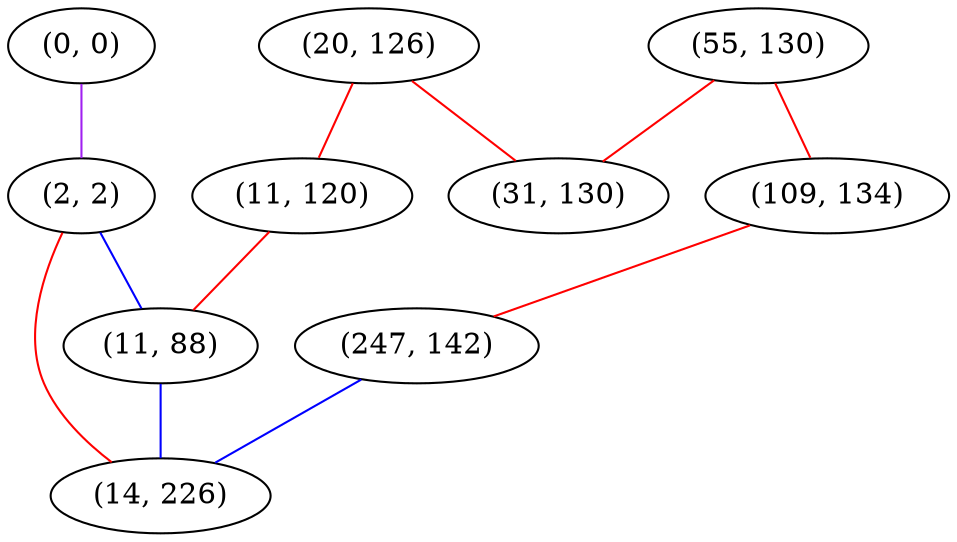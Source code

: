 graph "" {
"(0, 0)";
"(20, 126)";
"(55, 130)";
"(109, 134)";
"(11, 120)";
"(247, 142)";
"(31, 130)";
"(2, 2)";
"(11, 88)";
"(14, 226)";
"(0, 0)" -- "(2, 2)"  [color=purple, key=0, weight=4];
"(20, 126)" -- "(11, 120)"  [color=red, key=0, weight=1];
"(20, 126)" -- "(31, 130)"  [color=red, key=0, weight=1];
"(55, 130)" -- "(109, 134)"  [color=red, key=0, weight=1];
"(55, 130)" -- "(31, 130)"  [color=red, key=0, weight=1];
"(109, 134)" -- "(247, 142)"  [color=red, key=0, weight=1];
"(11, 120)" -- "(11, 88)"  [color=red, key=0, weight=1];
"(247, 142)" -- "(14, 226)"  [color=blue, key=0, weight=3];
"(2, 2)" -- "(11, 88)"  [color=blue, key=0, weight=3];
"(2, 2)" -- "(14, 226)"  [color=red, key=0, weight=1];
"(11, 88)" -- "(14, 226)"  [color=blue, key=0, weight=3];
}
